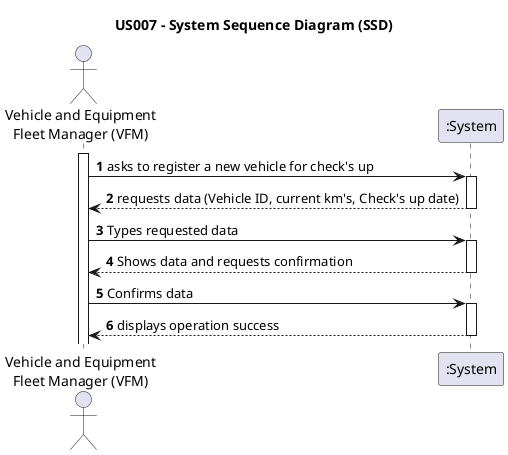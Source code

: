 @startuml
skinparam monochrome false
skinparam packageStyle rectangle
skinparam shadowing false

title US007 - System Sequence Diagram (SSD)

autonumber

actor "Vehicle and Equipment\nFleet Manager (VFM)" as VFM
participant ":System" as System

activate VFM

    VFM -> System : asks to register a new vehicle for check's up
    activate System

        System --> VFM : requests data (Vehicle ID, current km's, Check's up date)
    deactivate System

    VFM -> System : Types requested data
    activate System

        System --> VFM : Shows data and requests confirmation
    deactivate System

    VFM -> System : Confirms data
    activate System

        System --> VFM : displays operation success
    deactivate System

    deactivate System

@enduml